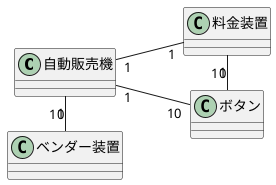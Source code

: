 ' 「自動販売機」「ボタン」「料金装置」「ベンダー装置」をクラスとして、クラス図を作成してくだ
' さい。

@startuml 自動販売機
    left to right direction
    class "自動販売機" as C1 {
    }
    class "ボタン" as C2 {
    }
    class "料金装置" as C3 {
    }
    class "ベンダー装置" as C4 {
    }

    C1 "1"--"10" C2
    C1 "1"--"1" C3
    C3 "1"-right-"10" C2
    C1 "1"-right-"10" C4

@enduml